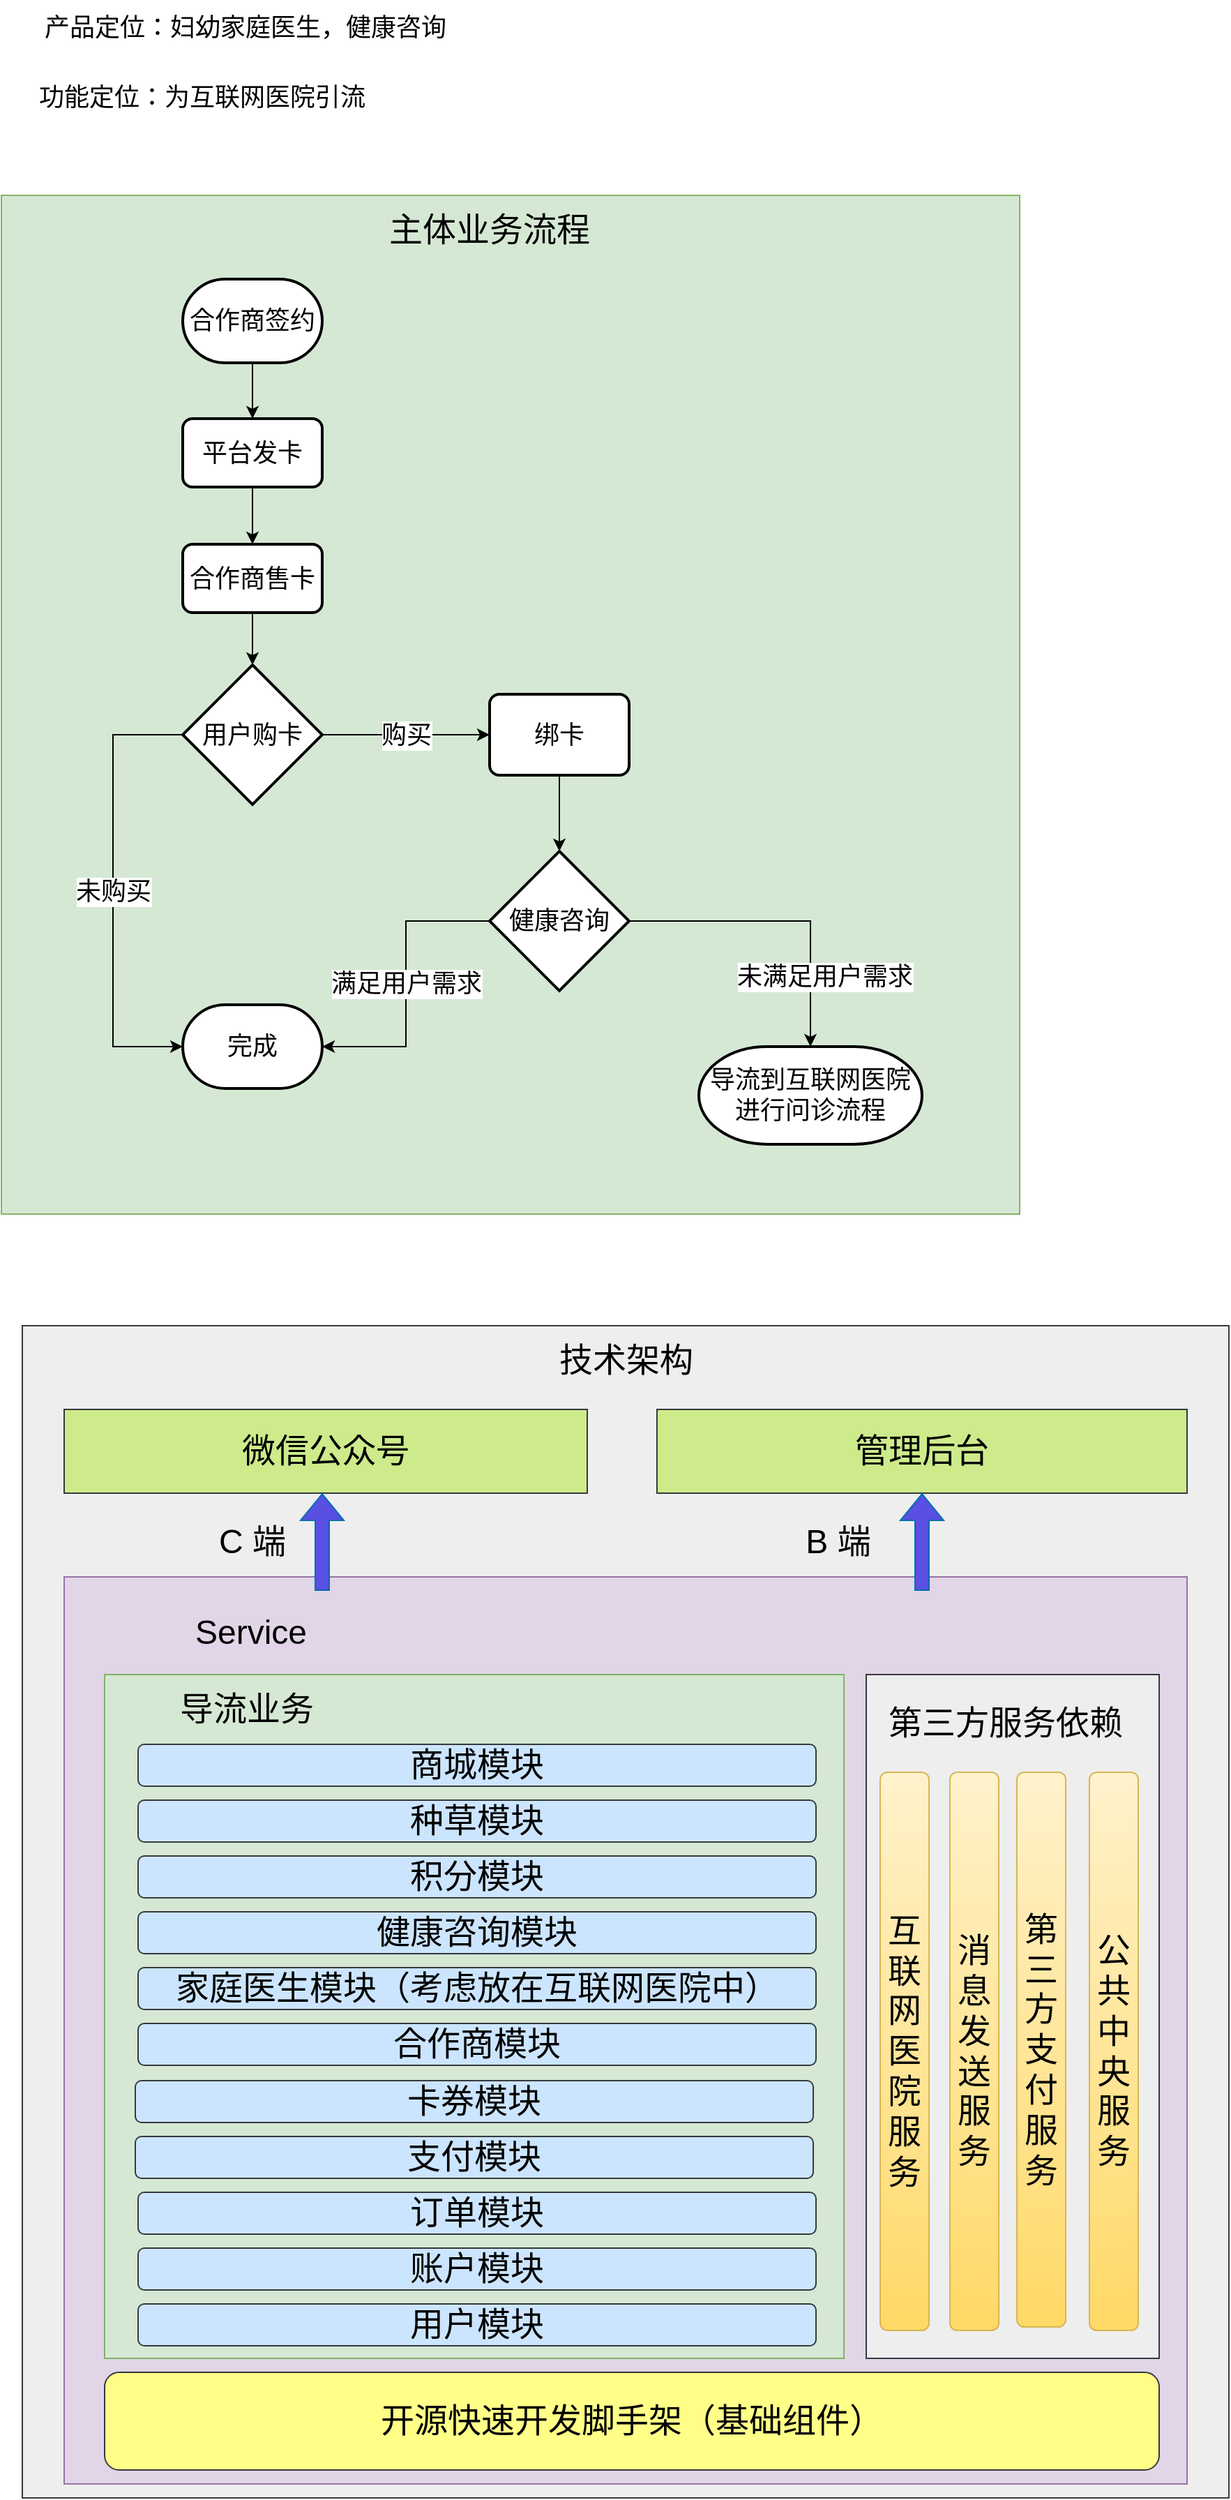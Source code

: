 <mxfile version="20.4.0" type="github">
  <diagram id="eBfoPabh3ztfJm1XBm16" name="第 1 页">
    <mxGraphModel dx="1993" dy="847" grid="1" gridSize="10" guides="1" tooltips="1" connect="1" arrows="1" fold="1" page="1" pageScale="1" pageWidth="413" pageHeight="291" math="0" shadow="0">
      <root>
        <mxCell id="0" />
        <mxCell id="1" parent="0" />
        <mxCell id="DlZnM8HmDbADATsCwCUh-62" value="" style="rounded=0;whiteSpace=wrap;html=1;fontSize=24;fillColor=#eeeeee;strokeColor=#36393d;" vertex="1" parent="1">
          <mxGeometry x="-335" y="970" width="865" height="840" as="geometry" />
        </mxCell>
        <mxCell id="DlZnM8HmDbADATsCwCUh-56" value="" style="rounded=0;whiteSpace=wrap;html=1;fontSize=24;fillColor=#e1d5e7;strokeColor=#9673a6;" vertex="1" parent="1">
          <mxGeometry x="-305" y="1150" width="805" height="650" as="geometry" />
        </mxCell>
        <mxCell id="DlZnM8HmDbADATsCwCUh-26" value="" style="whiteSpace=wrap;html=1;aspect=fixed;fontSize=18;fillColor=#d5e8d4;strokeColor=#82b366;" vertex="1" parent="1">
          <mxGeometry x="-350" y="160" width="730" height="730" as="geometry" />
        </mxCell>
        <mxCell id="DlZnM8HmDbADATsCwCUh-1" value="&lt;font style=&quot;font-size: 18px;&quot;&gt;产品定位：妇幼家庭医生，健康咨询&lt;/font&gt;" style="text;html=1;strokeColor=none;fillColor=none;align=center;verticalAlign=middle;whiteSpace=wrap;rounded=0;" vertex="1" parent="1">
          <mxGeometry x="-320" y="20" width="290" height="40" as="geometry" />
        </mxCell>
        <mxCell id="DlZnM8HmDbADATsCwCUh-2" value="&lt;font style=&quot;font-size: 18px;&quot;&gt;功能定位：为互联网医院引流&lt;/font&gt;" style="text;html=1;strokeColor=none;fillColor=none;align=center;verticalAlign=middle;whiteSpace=wrap;rounded=0;" vertex="1" parent="1">
          <mxGeometry x="-351" y="70" width="290" height="40" as="geometry" />
        </mxCell>
        <mxCell id="DlZnM8HmDbADATsCwCUh-22" style="edgeStyle=orthogonalEdgeStyle;rounded=0;orthogonalLoop=1;jettySize=auto;html=1;entryX=0.5;entryY=0;entryDx=0;entryDy=0;fontSize=18;" edge="1" parent="1" source="DlZnM8HmDbADATsCwCUh-7" target="DlZnM8HmDbADATsCwCUh-8">
          <mxGeometry relative="1" as="geometry" />
        </mxCell>
        <mxCell id="DlZnM8HmDbADATsCwCUh-7" value="合作商签约" style="strokeWidth=2;html=1;shape=mxgraph.flowchart.terminator;whiteSpace=wrap;fontSize=18;" vertex="1" parent="1">
          <mxGeometry x="-220" y="220" width="100" height="60" as="geometry" />
        </mxCell>
        <mxCell id="DlZnM8HmDbADATsCwCUh-23" style="edgeStyle=orthogonalEdgeStyle;rounded=0;orthogonalLoop=1;jettySize=auto;html=1;entryX=0.5;entryY=0;entryDx=0;entryDy=0;fontSize=18;" edge="1" parent="1" source="DlZnM8HmDbADATsCwCUh-8" target="DlZnM8HmDbADATsCwCUh-9">
          <mxGeometry relative="1" as="geometry" />
        </mxCell>
        <mxCell id="DlZnM8HmDbADATsCwCUh-8" value="平台发卡" style="rounded=1;whiteSpace=wrap;html=1;absoluteArcSize=1;arcSize=14;strokeWidth=2;fontSize=18;" vertex="1" parent="1">
          <mxGeometry x="-220" y="320" width="100" height="49" as="geometry" />
        </mxCell>
        <mxCell id="DlZnM8HmDbADATsCwCUh-25" style="edgeStyle=orthogonalEdgeStyle;rounded=0;orthogonalLoop=1;jettySize=auto;html=1;entryX=0.5;entryY=0;entryDx=0;entryDy=0;entryPerimeter=0;fontSize=18;" edge="1" parent="1" source="DlZnM8HmDbADATsCwCUh-9" target="DlZnM8HmDbADATsCwCUh-10">
          <mxGeometry relative="1" as="geometry" />
        </mxCell>
        <mxCell id="DlZnM8HmDbADATsCwCUh-9" value="合作商售卡" style="rounded=1;whiteSpace=wrap;html=1;absoluteArcSize=1;arcSize=14;strokeWidth=2;fontSize=18;" vertex="1" parent="1">
          <mxGeometry x="-220" y="410" width="100" height="49" as="geometry" />
        </mxCell>
        <mxCell id="DlZnM8HmDbADATsCwCUh-14" value="购买" style="edgeStyle=orthogonalEdgeStyle;rounded=0;orthogonalLoop=1;jettySize=auto;html=1;fontSize=18;" edge="1" parent="1" source="DlZnM8HmDbADATsCwCUh-10" target="DlZnM8HmDbADATsCwCUh-12">
          <mxGeometry relative="1" as="geometry">
            <Array as="points">
              <mxPoint x="-90" y="547" />
              <mxPoint x="-90" y="547" />
            </Array>
          </mxGeometry>
        </mxCell>
        <mxCell id="DlZnM8HmDbADATsCwCUh-17" value="未购买" style="edgeStyle=orthogonalEdgeStyle;rounded=0;orthogonalLoop=1;jettySize=auto;html=1;entryX=0;entryY=0.5;entryDx=0;entryDy=0;entryPerimeter=0;fontSize=18;exitX=0;exitY=0.5;exitDx=0;exitDy=0;exitPerimeter=0;" edge="1" parent="1" source="DlZnM8HmDbADATsCwCUh-10" target="DlZnM8HmDbADATsCwCUh-11">
          <mxGeometry relative="1" as="geometry">
            <Array as="points">
              <mxPoint x="-270" y="547" />
              <mxPoint x="-270" y="770" />
            </Array>
          </mxGeometry>
        </mxCell>
        <mxCell id="DlZnM8HmDbADATsCwCUh-10" value="用户购卡" style="strokeWidth=2;html=1;shape=mxgraph.flowchart.decision;whiteSpace=wrap;fontSize=18;" vertex="1" parent="1">
          <mxGeometry x="-220" y="496.5" width="100" height="100" as="geometry" />
        </mxCell>
        <mxCell id="DlZnM8HmDbADATsCwCUh-11" value="完成" style="strokeWidth=2;html=1;shape=mxgraph.flowchart.terminator;whiteSpace=wrap;fontSize=18;" vertex="1" parent="1">
          <mxGeometry x="-220" y="740" width="100" height="60" as="geometry" />
        </mxCell>
        <mxCell id="DlZnM8HmDbADATsCwCUh-16" style="edgeStyle=orthogonalEdgeStyle;rounded=0;orthogonalLoop=1;jettySize=auto;html=1;entryX=0.5;entryY=0;entryDx=0;entryDy=0;entryPerimeter=0;fontSize=18;" edge="1" parent="1" source="DlZnM8HmDbADATsCwCUh-12" target="DlZnM8HmDbADATsCwCUh-13">
          <mxGeometry relative="1" as="geometry" />
        </mxCell>
        <mxCell id="DlZnM8HmDbADATsCwCUh-12" value="绑卡" style="rounded=1;whiteSpace=wrap;html=1;absoluteArcSize=1;arcSize=14;strokeWidth=2;fontSize=18;" vertex="1" parent="1">
          <mxGeometry y="517.5" width="100" height="58" as="geometry" />
        </mxCell>
        <mxCell id="DlZnM8HmDbADATsCwCUh-18" value="满足用户需求" style="edgeStyle=orthogonalEdgeStyle;rounded=0;orthogonalLoop=1;jettySize=auto;html=1;entryX=1;entryY=0.5;entryDx=0;entryDy=0;entryPerimeter=0;fontSize=18;" edge="1" parent="1" source="DlZnM8HmDbADATsCwCUh-13" target="DlZnM8HmDbADATsCwCUh-11">
          <mxGeometry relative="1" as="geometry" />
        </mxCell>
        <mxCell id="DlZnM8HmDbADATsCwCUh-20" value="未满足用户需求" style="edgeStyle=orthogonalEdgeStyle;rounded=0;orthogonalLoop=1;jettySize=auto;html=1;entryX=0.5;entryY=0;entryDx=0;entryDy=0;entryPerimeter=0;fontSize=18;" edge="1" parent="1" source="DlZnM8HmDbADATsCwCUh-13" target="DlZnM8HmDbADATsCwCUh-19">
          <mxGeometry x="0.545" y="10" relative="1" as="geometry">
            <mxPoint as="offset" />
          </mxGeometry>
        </mxCell>
        <mxCell id="DlZnM8HmDbADATsCwCUh-13" value="健康咨询" style="strokeWidth=2;html=1;shape=mxgraph.flowchart.decision;whiteSpace=wrap;fontSize=18;" vertex="1" parent="1">
          <mxGeometry y="630" width="100" height="100" as="geometry" />
        </mxCell>
        <mxCell id="DlZnM8HmDbADATsCwCUh-19" value="导流到互联网医院进行问诊流程" style="strokeWidth=2;html=1;shape=mxgraph.flowchart.terminator;whiteSpace=wrap;fontSize=18;" vertex="1" parent="1">
          <mxGeometry x="150" y="770" width="160" height="70" as="geometry" />
        </mxCell>
        <mxCell id="DlZnM8HmDbADATsCwCUh-27" value="&lt;font style=&quot;font-size: 24px;&quot;&gt;主体业务流程&lt;/font&gt;" style="text;html=1;strokeColor=none;fillColor=none;align=center;verticalAlign=middle;whiteSpace=wrap;rounded=0;fontSize=18;" vertex="1" parent="1">
          <mxGeometry x="-80" y="170" width="160" height="30" as="geometry" />
        </mxCell>
        <mxCell id="DlZnM8HmDbADATsCwCUh-43" value="" style="rounded=0;whiteSpace=wrap;html=1;fontSize=24;fillColor=#d5e8d4;strokeColor=#82b366;" vertex="1" parent="1">
          <mxGeometry x="-276" y="1220" width="530" height="490" as="geometry" />
        </mxCell>
        <mxCell id="DlZnM8HmDbADATsCwCUh-44" value="&lt;font style=&quot;font-size: 24px;&quot;&gt;导流业务&lt;/font&gt;" style="text;html=1;strokeColor=none;fillColor=none;align=center;verticalAlign=middle;whiteSpace=wrap;rounded=0;fontSize=18;" vertex="1" parent="1">
          <mxGeometry x="-254" y="1230" width="160" height="30" as="geometry" />
        </mxCell>
        <mxCell id="DlZnM8HmDbADATsCwCUh-45" value="用户模块" style="rounded=1;whiteSpace=wrap;html=1;fontSize=24;fillColor=#cce5ff;strokeColor=#36393d;" vertex="1" parent="1">
          <mxGeometry x="-252" y="1671" width="486" height="30" as="geometry" />
        </mxCell>
        <mxCell id="DlZnM8HmDbADATsCwCUh-46" value="账户模块" style="rounded=1;whiteSpace=wrap;html=1;fontSize=24;fillColor=#cce5ff;strokeColor=#36393d;" vertex="1" parent="1">
          <mxGeometry x="-252" y="1631" width="486" height="30" as="geometry" />
        </mxCell>
        <mxCell id="DlZnM8HmDbADATsCwCUh-47" value="家庭医生模块（考虑放在互联网医院中）" style="rounded=1;whiteSpace=wrap;html=1;fontSize=24;fillColor=#cce5ff;strokeColor=#36393d;" vertex="1" parent="1">
          <mxGeometry x="-252" y="1430" width="486" height="30" as="geometry" />
        </mxCell>
        <mxCell id="DlZnM8HmDbADATsCwCUh-48" value="订单模块" style="rounded=1;whiteSpace=wrap;html=1;fontSize=24;fillColor=#cce5ff;strokeColor=#36393d;" vertex="1" parent="1">
          <mxGeometry x="-252" y="1591" width="486" height="30" as="geometry" />
        </mxCell>
        <mxCell id="DlZnM8HmDbADATsCwCUh-49" value="支付模块" style="rounded=1;whiteSpace=wrap;html=1;fontSize=24;fillColor=#cce5ff;strokeColor=#36393d;" vertex="1" parent="1">
          <mxGeometry x="-254" y="1551" width="486" height="30" as="geometry" />
        </mxCell>
        <mxCell id="DlZnM8HmDbADATsCwCUh-50" value="卡券模块" style="rounded=1;whiteSpace=wrap;html=1;fontSize=24;fillColor=#cce5ff;strokeColor=#36393d;" vertex="1" parent="1">
          <mxGeometry x="-254" y="1511" width="486" height="30" as="geometry" />
        </mxCell>
        <mxCell id="DlZnM8HmDbADATsCwCUh-51" value="积分模块" style="rounded=1;whiteSpace=wrap;html=1;fontSize=24;fillColor=#cce5ff;strokeColor=#36393d;" vertex="1" parent="1">
          <mxGeometry x="-252" y="1350" width="486" height="30" as="geometry" />
        </mxCell>
        <mxCell id="DlZnM8HmDbADATsCwCUh-52" value="健康咨询模块" style="rounded=1;whiteSpace=wrap;html=1;fontSize=24;fillColor=#cce5ff;strokeColor=#36393d;" vertex="1" parent="1">
          <mxGeometry x="-252" y="1390" width="486" height="30" as="geometry" />
        </mxCell>
        <mxCell id="DlZnM8HmDbADATsCwCUh-54" value="商城模块" style="rounded=1;whiteSpace=wrap;html=1;fontSize=24;fillColor=#cce5ff;strokeColor=#36393d;" vertex="1" parent="1">
          <mxGeometry x="-252" y="1270" width="486" height="30" as="geometry" />
        </mxCell>
        <mxCell id="DlZnM8HmDbADATsCwCUh-55" value="种草模块" style="rounded=1;whiteSpace=wrap;html=1;fontSize=24;fillColor=#cce5ff;strokeColor=#36393d;" vertex="1" parent="1">
          <mxGeometry x="-252" y="1310" width="486" height="30" as="geometry" />
        </mxCell>
        <mxCell id="DlZnM8HmDbADATsCwCUh-57" value="开源快速开发脚手架（基础组件）" style="rounded=1;whiteSpace=wrap;html=1;fontSize=24;fillColor=#ffff88;strokeColor=#36393d;" vertex="1" parent="1">
          <mxGeometry x="-276" y="1720" width="756" height="70" as="geometry" />
        </mxCell>
        <mxCell id="DlZnM8HmDbADATsCwCUh-59" value="微信公众号" style="rounded=0;whiteSpace=wrap;html=1;fontSize=24;fillColor=#cdeb8b;strokeColor=#36393d;" vertex="1" parent="1">
          <mxGeometry x="-305" y="1030" width="375" height="60" as="geometry" />
        </mxCell>
        <mxCell id="DlZnM8HmDbADATsCwCUh-61" value="&lt;font style=&quot;font-size: 24px;&quot;&gt;Service&lt;/font&gt;" style="text;html=1;strokeColor=none;fillColor=none;align=center;verticalAlign=middle;whiteSpace=wrap;rounded=0;fontSize=18;" vertex="1" parent="1">
          <mxGeometry x="-278.5" y="1170" width="213.5" height="40" as="geometry" />
        </mxCell>
        <mxCell id="DlZnM8HmDbADATsCwCUh-63" value="管理后台" style="rounded=0;whiteSpace=wrap;html=1;fontSize=24;fillColor=#cdeb8b;strokeColor=#36393d;" vertex="1" parent="1">
          <mxGeometry x="120" y="1030" width="380" height="60" as="geometry" />
        </mxCell>
        <mxCell id="DlZnM8HmDbADATsCwCUh-64" value="合作商模块" style="rounded=1;whiteSpace=wrap;html=1;fontSize=24;fillColor=#cce5ff;strokeColor=#36393d;" vertex="1" parent="1">
          <mxGeometry x="-252" y="1470" width="486" height="30" as="geometry" />
        </mxCell>
        <mxCell id="DlZnM8HmDbADATsCwCUh-65" value="" style="shape=flexArrow;endArrow=classic;html=1;rounded=0;fontSize=24;fillColor=#594FE2;strokeColor=#006EAF;" edge="1" parent="1">
          <mxGeometry width="50" height="50" relative="1" as="geometry">
            <mxPoint x="-120" y="1160" as="sourcePoint" />
            <mxPoint x="-120" y="1090" as="targetPoint" />
          </mxGeometry>
        </mxCell>
        <mxCell id="DlZnM8HmDbADATsCwCUh-66" value="C 端" style="text;html=1;strokeColor=none;fillColor=none;align=center;verticalAlign=middle;whiteSpace=wrap;rounded=0;fontSize=24;" vertex="1" parent="1">
          <mxGeometry x="-200" y="1110" width="60" height="30" as="geometry" />
        </mxCell>
        <mxCell id="DlZnM8HmDbADATsCwCUh-67" value="" style="shape=flexArrow;endArrow=classic;html=1;rounded=0;fontSize=24;fillColor=#594FE2;strokeColor=#006EAF;" edge="1" parent="1">
          <mxGeometry width="50" height="50" relative="1" as="geometry">
            <mxPoint x="310" y="1160" as="sourcePoint" />
            <mxPoint x="310" y="1090" as="targetPoint" />
          </mxGeometry>
        </mxCell>
        <mxCell id="DlZnM8HmDbADATsCwCUh-68" value="B 端" style="text;html=1;strokeColor=none;fillColor=none;align=center;verticalAlign=middle;whiteSpace=wrap;rounded=0;fontSize=24;" vertex="1" parent="1">
          <mxGeometry x="220" y="1110" width="60" height="30" as="geometry" />
        </mxCell>
        <mxCell id="DlZnM8HmDbADATsCwCUh-70" value="" style="rounded=0;whiteSpace=wrap;html=1;fontSize=24;fillColor=#eeeeee;strokeColor=#36393d;" vertex="1" parent="1">
          <mxGeometry x="270" y="1220" width="210" height="490" as="geometry" />
        </mxCell>
        <mxCell id="DlZnM8HmDbADATsCwCUh-58" value="消&lt;br&gt;息&lt;br&gt;发&lt;br&gt;送&lt;br&gt;服&lt;br&gt;务" style="rounded=1;whiteSpace=wrap;html=1;fontSize=24;fillColor=#fff2cc;gradientColor=#ffd966;strokeColor=#d6b656;" vertex="1" parent="1">
          <mxGeometry x="330" y="1290" width="35" height="400" as="geometry" />
        </mxCell>
        <mxCell id="DlZnM8HmDbADATsCwCUh-53" value="互&lt;br&gt;联&lt;br&gt;网&lt;br&gt;医&lt;br&gt;院&lt;br&gt;服&lt;br&gt;务" style="rounded=1;whiteSpace=wrap;html=1;fontSize=24;fillColor=#fff2cc;gradientColor=#ffd966;strokeColor=#d6b656;" vertex="1" parent="1">
          <mxGeometry x="280" y="1290" width="35" height="400" as="geometry" />
        </mxCell>
        <mxCell id="DlZnM8HmDbADATsCwCUh-71" value="第&lt;br&gt;三&lt;br&gt;方支付&lt;br&gt;服务" style="rounded=1;whiteSpace=wrap;html=1;fontSize=24;fillColor=#fff2cc;gradientColor=#ffd966;strokeColor=#d6b656;" vertex="1" parent="1">
          <mxGeometry x="378" y="1290" width="35" height="397.5" as="geometry" />
        </mxCell>
        <mxCell id="DlZnM8HmDbADATsCwCUh-72" value="公共&lt;br&gt;中央&lt;br&gt;服务" style="rounded=1;whiteSpace=wrap;html=1;fontSize=24;fillColor=#fff2cc;gradientColor=#ffd966;strokeColor=#d6b656;" vertex="1" parent="1">
          <mxGeometry x="430" y="1290" width="35" height="400" as="geometry" />
        </mxCell>
        <mxCell id="DlZnM8HmDbADATsCwCUh-75" value="&lt;font style=&quot;font-size: 24px;&quot;&gt;技术架构&lt;/font&gt;" style="text;html=1;strokeColor=none;fillColor=none;align=center;verticalAlign=middle;whiteSpace=wrap;rounded=0;fontSize=18;" vertex="1" parent="1">
          <mxGeometry x="17.5" y="980" width="160" height="30" as="geometry" />
        </mxCell>
        <mxCell id="DlZnM8HmDbADATsCwCUh-76" value="&lt;font style=&quot;font-size: 24px;&quot;&gt;第三方服务依赖&lt;/font&gt;" style="text;html=1;strokeColor=none;fillColor=none;align=center;verticalAlign=middle;whiteSpace=wrap;rounded=0;fontSize=18;" vertex="1" parent="1">
          <mxGeometry x="280" y="1240" width="180" height="30" as="geometry" />
        </mxCell>
      </root>
    </mxGraphModel>
  </diagram>
</mxfile>
